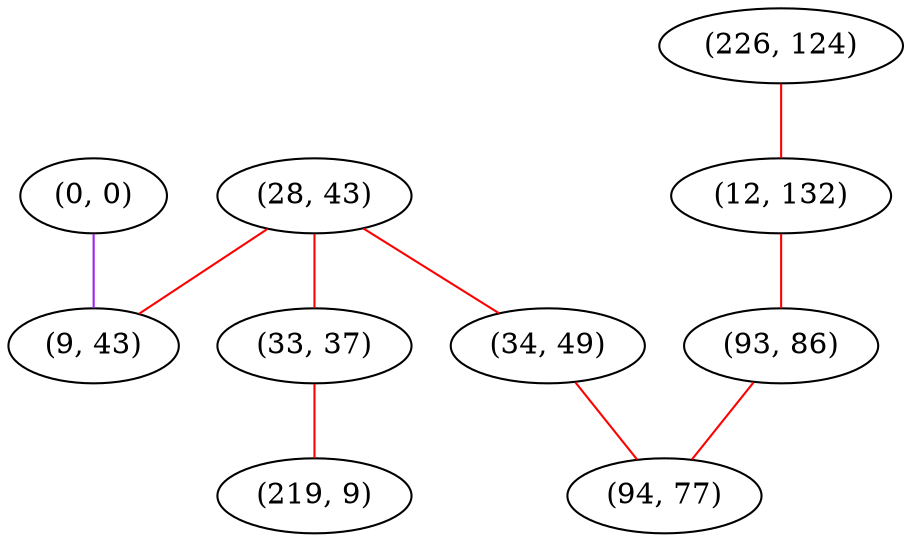 graph "" {
"(0, 0)";
"(226, 124)";
"(28, 43)";
"(12, 132)";
"(93, 86)";
"(33, 37)";
"(9, 43)";
"(34, 49)";
"(219, 9)";
"(94, 77)";
"(0, 0)" -- "(9, 43)"  [color=purple, key=0, weight=4];
"(226, 124)" -- "(12, 132)"  [color=red, key=0, weight=1];
"(28, 43)" -- "(33, 37)"  [color=red, key=0, weight=1];
"(28, 43)" -- "(9, 43)"  [color=red, key=0, weight=1];
"(28, 43)" -- "(34, 49)"  [color=red, key=0, weight=1];
"(12, 132)" -- "(93, 86)"  [color=red, key=0, weight=1];
"(93, 86)" -- "(94, 77)"  [color=red, key=0, weight=1];
"(33, 37)" -- "(219, 9)"  [color=red, key=0, weight=1];
"(34, 49)" -- "(94, 77)"  [color=red, key=0, weight=1];
}
